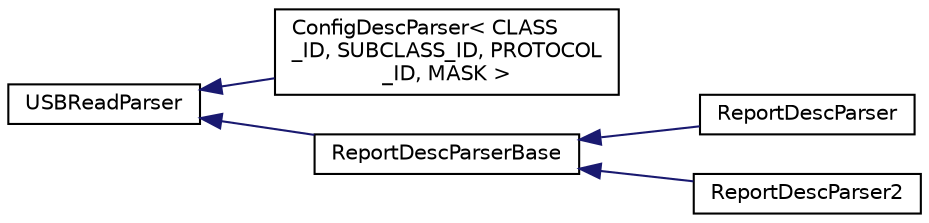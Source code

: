 digraph "Graphical Class Hierarchy"
{
  edge [fontname="Helvetica",fontsize="10",labelfontname="Helvetica",labelfontsize="10"];
  node [fontname="Helvetica",fontsize="10",shape=record];
  rankdir="LR";
  Node1 [label="USBReadParser",height=0.2,width=0.4,color="black", fillcolor="white", style="filled",URL="$class_u_s_b_read_parser.html"];
  Node1 -> Node2 [dir="back",color="midnightblue",fontsize="10",style="solid",fontname="Helvetica"];
  Node2 [label="ConfigDescParser\< CLASS\l_ID, SUBCLASS_ID, PROTOCOL\l_ID, MASK \>",height=0.2,width=0.4,color="black", fillcolor="white", style="filled",URL="$class_config_desc_parser.html"];
  Node1 -> Node3 [dir="back",color="midnightblue",fontsize="10",style="solid",fontname="Helvetica"];
  Node3 [label="ReportDescParserBase",height=0.2,width=0.4,color="black", fillcolor="white", style="filled",URL="$class_report_desc_parser_base.html"];
  Node3 -> Node4 [dir="back",color="midnightblue",fontsize="10",style="solid",fontname="Helvetica"];
  Node4 [label="ReportDescParser",height=0.2,width=0.4,color="black", fillcolor="white", style="filled",URL="$class_report_desc_parser.html"];
  Node3 -> Node5 [dir="back",color="midnightblue",fontsize="10",style="solid",fontname="Helvetica"];
  Node5 [label="ReportDescParser2",height=0.2,width=0.4,color="black", fillcolor="white", style="filled",URL="$class_report_desc_parser2.html"];
}
